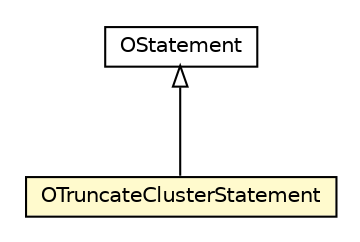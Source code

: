 #!/usr/local/bin/dot
#
# Class diagram 
# Generated by UMLGraph version R5_6-24-gf6e263 (http://www.umlgraph.org/)
#

digraph G {
	edge [fontname="Helvetica",fontsize=10,labelfontname="Helvetica",labelfontsize=10];
	node [fontname="Helvetica",fontsize=10,shape=plaintext];
	nodesep=0.25;
	ranksep=0.5;
	// com.orientechnologies.orient.core.sql.parser.OStatement
	c4272260 [label=<<table title="com.orientechnologies.orient.core.sql.parser.OStatement" border="0" cellborder="1" cellspacing="0" cellpadding="2" port="p" href="./OStatement.html">
		<tr><td><table border="0" cellspacing="0" cellpadding="1">
<tr><td align="center" balign="center"> OStatement </td></tr>
		</table></td></tr>
		</table>>, URL="./OStatement.html", fontname="Helvetica", fontcolor="black", fontsize=10.0];
	// com.orientechnologies.orient.core.sql.parser.OTruncateClusterStatement
	c4272378 [label=<<table title="com.orientechnologies.orient.core.sql.parser.OTruncateClusterStatement" border="0" cellborder="1" cellspacing="0" cellpadding="2" port="p" bgcolor="lemonChiffon" href="./OTruncateClusterStatement.html">
		<tr><td><table border="0" cellspacing="0" cellpadding="1">
<tr><td align="center" balign="center"> OTruncateClusterStatement </td></tr>
		</table></td></tr>
		</table>>, URL="./OTruncateClusterStatement.html", fontname="Helvetica", fontcolor="black", fontsize=10.0];
	//com.orientechnologies.orient.core.sql.parser.OTruncateClusterStatement extends com.orientechnologies.orient.core.sql.parser.OStatement
	c4272260:p -> c4272378:p [dir=back,arrowtail=empty];
}

